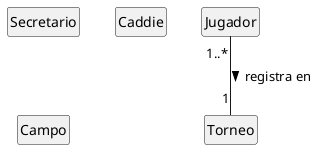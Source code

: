 ```plantuml
@startuml
hide empty fields 
hide empty attributes 
hide empty methods
hide empty members
hide circle

class Jugador
class Secretario
class Caddie 
class Torneo 
class Campo

Jugador "1..*" -- "1" Torneo : registra en >

@enduml
```
